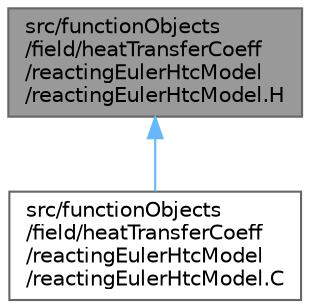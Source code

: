 digraph "src/functionObjects/field/heatTransferCoeff/reactingEulerHtcModel/reactingEulerHtcModel.H"
{
 // LATEX_PDF_SIZE
  bgcolor="transparent";
  edge [fontname=Helvetica,fontsize=10,labelfontname=Helvetica,labelfontsize=10];
  node [fontname=Helvetica,fontsize=10,shape=box,height=0.2,width=0.4];
  Node1 [id="Node000001",label="src/functionObjects\l/field/heatTransferCoeff\l/reactingEulerHtcModel\l/reactingEulerHtcModel.H",height=0.2,width=0.4,color="gray40", fillcolor="grey60", style="filled", fontcolor="black",tooltip=" "];
  Node1 -> Node2 [id="edge1_Node000001_Node000002",dir="back",color="steelblue1",style="solid",tooltip=" "];
  Node2 [id="Node000002",label="src/functionObjects\l/field/heatTransferCoeff\l/reactingEulerHtcModel\l/reactingEulerHtcModel.C",height=0.2,width=0.4,color="grey40", fillcolor="white", style="filled",URL="$reactingEulerHtcModel_8C.html",tooltip=" "];
}
